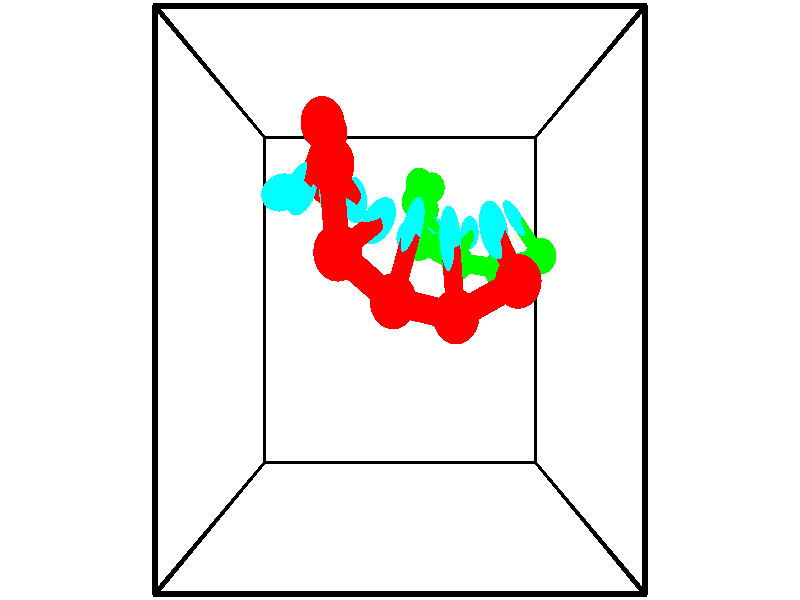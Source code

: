 // switches for output
#declare DRAW_BASES = 1; // possible values are 0, 1; only relevant for DNA ribbons
#declare DRAW_BASES_TYPE = 3; // possible values are 1, 2, 3; only relevant for DNA ribbons
#declare DRAW_FOG = 0; // set to 1 to enable fog

#include "colors.inc"

#include "transforms.inc"
background { rgb <1, 1, 1>}

#default {
   normal{
       ripples 0.25
       frequency 0.20
       turbulence 0.2
       lambda 5
   }
	finish {
		phong 0.1
		phong_size 40.
	}
}

// original window dimensions: 1024x640


// camera settings

camera {
	sky <-0, 1, 0>
	up <-0, 1, 0>
	right 1.6 * <1, 0, 0>
	location <2.5, 2.5, 11.1562>
	look_at <2.5, 2.5, 2.5>
	direction <0, 0, -8.6562>
	angle 67.0682
}


# declare cpy_camera_pos = <2.5, 2.5, 11.1562>;
# if (DRAW_FOG = 1)
fog {
	fog_type 2
	up vnormalize(cpy_camera_pos)
	color rgbt<1,1,1,0.3>
	distance 1e-5
	fog_alt 3e-3
	fog_offset 4
}
# end


// LIGHTS

# declare lum = 6;
global_settings {
	ambient_light rgb lum * <0.05, 0.05, 0.05>
	max_trace_level 15
}# declare cpy_direct_light_amount = 0.25;
light_source
{	1000 * <-1, -1, 1>,
	rgb lum * cpy_direct_light_amount
	parallel
}

light_source
{	1000 * <1, 1, -1>,
	rgb lum * cpy_direct_light_amount
	parallel
}

// strand 0

// nucleotide -1

// particle -1
sphere {
	<1.496580, 3.840612, 2.908054> 0.250000
	pigment { color rgbt <1,0,0,0> }
	no_shadow
}
cylinder {
	<1.197144, 3.737762, 3.152512>,  <1.017482, 3.676053, 3.299186>, 0.100000
	pigment { color rgbt <1,0,0,0> }
	no_shadow
}
cylinder {
	<1.197144, 3.737762, 3.152512>,  <1.496580, 3.840612, 2.908054>, 0.100000
	pigment { color rgbt <1,0,0,0> }
	no_shadow
}

// particle -1
sphere {
	<1.197144, 3.737762, 3.152512> 0.100000
	pigment { color rgbt <1,0,0,0> }
	no_shadow
}
sphere {
	0, 1
	scale<0.080000,0.200000,0.300000>
	matrix <0.656614, -0.159556, 0.737157,
		-0.092029, 0.953115, 0.288273,
		-0.748591, -0.257124, 0.611145,
		0.972566, 3.660625, 3.335855>
	pigment { color rgbt <0,1,1,0> }
	no_shadow
}
cylinder {
	<1.584464, 4.261129, 3.541779>,  <1.496580, 3.840612, 2.908054>, 0.130000
	pigment { color rgbt <1,0,0,0> }
	no_shadow
}

// nucleotide -1

// particle -1
sphere {
	<1.584464, 4.261129, 3.541779> 0.250000
	pigment { color rgbt <1,0,0,0> }
	no_shadow
}
cylinder {
	<1.414780, 3.910370, 3.632195>,  <1.312969, 3.699914, 3.686444>, 0.100000
	pigment { color rgbt <1,0,0,0> }
	no_shadow
}
cylinder {
	<1.414780, 3.910370, 3.632195>,  <1.584464, 4.261129, 3.541779>, 0.100000
	pigment { color rgbt <1,0,0,0> }
	no_shadow
}

// particle -1
sphere {
	<1.414780, 3.910370, 3.632195> 0.100000
	pigment { color rgbt <1,0,0,0> }
	no_shadow
}
sphere {
	0, 1
	scale<0.080000,0.200000,0.300000>
	matrix <0.709074, -0.166394, 0.685221,
		-0.563257, 0.450957, 0.692372,
		-0.424212, -0.876898, 0.226039,
		1.287516, 3.647300, 3.700006>
	pigment { color rgbt <0,1,1,0> }
	no_shadow
}
cylinder {
	<1.618030, 4.180533, 4.262993>,  <1.584464, 4.261129, 3.541779>, 0.130000
	pigment { color rgbt <1,0,0,0> }
	no_shadow
}

// nucleotide -1

// particle -1
sphere {
	<1.618030, 4.180533, 4.262993> 0.250000
	pigment { color rgbt <1,0,0,0> }
	no_shadow
}
cylinder {
	<1.638000, 3.840363, 4.053505>,  <1.649983, 3.636260, 3.927812>, 0.100000
	pigment { color rgbt <1,0,0,0> }
	no_shadow
}
cylinder {
	<1.638000, 3.840363, 4.053505>,  <1.618030, 4.180533, 4.262993>, 0.100000
	pigment { color rgbt <1,0,0,0> }
	no_shadow
}

// particle -1
sphere {
	<1.638000, 3.840363, 4.053505> 0.100000
	pigment { color rgbt <1,0,0,0> }
	no_shadow
}
sphere {
	0, 1
	scale<0.080000,0.200000,0.300000>
	matrix <0.920304, -0.164541, 0.354919,
		-0.388006, -0.499702, 0.774435,
		0.049927, -0.850426, -0.523721,
		1.652979, 3.585235, 3.896389>
	pigment { color rgbt <0,1,1,0> }
	no_shadow
}
cylinder {
	<1.768995, 3.695456, 4.796684>,  <1.618030, 4.180533, 4.262993>, 0.130000
	pigment { color rgbt <1,0,0,0> }
	no_shadow
}

// nucleotide -1

// particle -1
sphere {
	<1.768995, 3.695456, 4.796684> 0.250000
	pigment { color rgbt <1,0,0,0> }
	no_shadow
}
cylinder {
	<1.887367, 3.562302, 4.438553>,  <1.958391, 3.482409, 4.223674>, 0.100000
	pigment { color rgbt <1,0,0,0> }
	no_shadow
}
cylinder {
	<1.887367, 3.562302, 4.438553>,  <1.768995, 3.695456, 4.796684>, 0.100000
	pigment { color rgbt <1,0,0,0> }
	no_shadow
}

// particle -1
sphere {
	<1.887367, 3.562302, 4.438553> 0.100000
	pigment { color rgbt <1,0,0,0> }
	no_shadow
}
sphere {
	0, 1
	scale<0.080000,0.200000,0.300000>
	matrix <0.895492, -0.229532, 0.381326,
		-0.332445, -0.914605, 0.230171,
		0.295931, -0.332886, -0.895328,
		1.976147, 3.462436, 4.169954>
	pigment { color rgbt <0,1,1,0> }
	no_shadow
}
cylinder {
	<1.853561, 2.909667, 4.897786>,  <1.768995, 3.695456, 4.796684>, 0.130000
	pigment { color rgbt <1,0,0,0> }
	no_shadow
}

// nucleotide -1

// particle -1
sphere {
	<1.853561, 2.909667, 4.897786> 0.250000
	pigment { color rgbt <1,0,0,0> }
	no_shadow
}
cylinder {
	<2.088879, 3.096680, 4.633869>,  <2.230069, 3.208887, 4.475519>, 0.100000
	pigment { color rgbt <1,0,0,0> }
	no_shadow
}
cylinder {
	<2.088879, 3.096680, 4.633869>,  <1.853561, 2.909667, 4.897786>, 0.100000
	pigment { color rgbt <1,0,0,0> }
	no_shadow
}

// particle -1
sphere {
	<2.088879, 3.096680, 4.633869> 0.100000
	pigment { color rgbt <1,0,0,0> }
	no_shadow
}
sphere {
	0, 1
	scale<0.080000,0.200000,0.300000>
	matrix <0.803504, -0.246082, 0.542056,
		0.091066, -0.849033, -0.520433,
		0.588293, 0.467532, -0.659791,
		2.265367, 3.236939, 4.435932>
	pigment { color rgbt <0,1,1,0> }
	no_shadow
}
cylinder {
	<2.426953, 2.488861, 4.694900>,  <1.853561, 2.909667, 4.897786>, 0.130000
	pigment { color rgbt <1,0,0,0> }
	no_shadow
}

// nucleotide -1

// particle -1
sphere {
	<2.426953, 2.488861, 4.694900> 0.250000
	pigment { color rgbt <1,0,0,0> }
	no_shadow
}
cylinder {
	<2.547871, 2.865593, 4.636147>,  <2.620421, 3.091632, 4.600895>, 0.100000
	pigment { color rgbt <1,0,0,0> }
	no_shadow
}
cylinder {
	<2.547871, 2.865593, 4.636147>,  <2.426953, 2.488861, 4.694900>, 0.100000
	pigment { color rgbt <1,0,0,0> }
	no_shadow
}

// particle -1
sphere {
	<2.547871, 2.865593, 4.636147> 0.100000
	pigment { color rgbt <1,0,0,0> }
	no_shadow
}
sphere {
	0, 1
	scale<0.080000,0.200000,0.300000>
	matrix <0.896069, -0.228227, 0.380753,
		0.325082, -0.246716, -0.912937,
		0.302294, 0.941830, -0.146882,
		2.638559, 3.148142, 4.592082>
	pigment { color rgbt <0,1,1,0> }
	no_shadow
}
cylinder {
	<3.106226, 2.350294, 4.618288>,  <2.426953, 2.488861, 4.694900>, 0.130000
	pigment { color rgbt <1,0,0,0> }
	no_shadow
}

// nucleotide -1

// particle -1
sphere {
	<3.106226, 2.350294, 4.618288> 0.250000
	pigment { color rgbt <1,0,0,0> }
	no_shadow
}
cylinder {
	<3.064377, 2.739136, 4.702255>,  <3.039267, 2.972441, 4.752636>, 0.100000
	pigment { color rgbt <1,0,0,0> }
	no_shadow
}
cylinder {
	<3.064377, 2.739136, 4.702255>,  <3.106226, 2.350294, 4.618288>, 0.100000
	pigment { color rgbt <1,0,0,0> }
	no_shadow
}

// particle -1
sphere {
	<3.064377, 2.739136, 4.702255> 0.100000
	pigment { color rgbt <1,0,0,0> }
	no_shadow
}
sphere {
	0, 1
	scale<0.080000,0.200000,0.300000>
	matrix <0.861992, -0.016635, 0.506648,
		0.496007, 0.233956, -0.836207,
		-0.104623, 0.972105, 0.209919,
		3.032990, 3.030767, 4.765231>
	pigment { color rgbt <0,1,1,0> }
	no_shadow
}
cylinder {
	<3.798796, 2.669965, 4.521535>,  <3.106226, 2.350294, 4.618288>, 0.130000
	pigment { color rgbt <1,0,0,0> }
	no_shadow
}

// nucleotide -1

// particle -1
sphere {
	<3.798796, 2.669965, 4.521535> 0.250000
	pigment { color rgbt <1,0,0,0> }
	no_shadow
}
cylinder {
	<3.608612, 2.912338, 4.776653>,  <3.494502, 3.057762, 4.929724>, 0.100000
	pigment { color rgbt <1,0,0,0> }
	no_shadow
}
cylinder {
	<3.608612, 2.912338, 4.776653>,  <3.798796, 2.669965, 4.521535>, 0.100000
	pigment { color rgbt <1,0,0,0> }
	no_shadow
}

// particle -1
sphere {
	<3.608612, 2.912338, 4.776653> 0.100000
	pigment { color rgbt <1,0,0,0> }
	no_shadow
}
sphere {
	0, 1
	scale<0.080000,0.200000,0.300000>
	matrix <0.763477, -0.075991, 0.641349,
		0.437082, 0.791877, -0.426486,
		-0.475460, 0.605934, 0.637795,
		3.465974, 3.094118, 4.967992>
	pigment { color rgbt <0,1,1,0> }
	no_shadow
}
// strand 1

// nucleotide -1

// particle -1
sphere {
	<4.819393, 3.102065, 1.199939> 0.250000
	pigment { color rgbt <0,1,0,0> }
	no_shadow
}
cylinder {
	<4.559416, 3.386871, 1.306229>,  <4.403430, 3.557755, 1.370002>, 0.100000
	pigment { color rgbt <0,1,0,0> }
	no_shadow
}
cylinder {
	<4.559416, 3.386871, 1.306229>,  <4.819393, 3.102065, 1.199939>, 0.100000
	pigment { color rgbt <0,1,0,0> }
	no_shadow
}

// particle -1
sphere {
	<4.559416, 3.386871, 1.306229> 0.100000
	pigment { color rgbt <0,1,0,0> }
	no_shadow
}
sphere {
	0, 1
	scale<0.080000,0.200000,0.300000>
	matrix <-0.711344, -0.446872, -0.542490,
		-0.267516, -0.541608, 0.796929,
		-0.649942, 0.712016, 0.265724,
		4.364433, 3.600476, 1.385946>
	pigment { color rgbt <0,1,1,0> }
	no_shadow
}
cylinder {
	<4.104608, 2.921084, 1.421631>,  <4.819393, 3.102065, 1.199939>, 0.130000
	pigment { color rgbt <0,1,0,0> }
	no_shadow
}

// nucleotide -1

// particle -1
sphere {
	<4.104608, 2.921084, 1.421631> 0.250000
	pigment { color rgbt <0,1,0,0> }
	no_shadow
}
cylinder {
	<4.042278, 3.288559, 1.276451>,  <4.004880, 3.509044, 1.189343>, 0.100000
	pigment { color rgbt <0,1,0,0> }
	no_shadow
}
cylinder {
	<4.042278, 3.288559, 1.276451>,  <4.104608, 2.921084, 1.421631>, 0.100000
	pigment { color rgbt <0,1,0,0> }
	no_shadow
}

// particle -1
sphere {
	<4.042278, 3.288559, 1.276451> 0.100000
	pigment { color rgbt <0,1,0,0> }
	no_shadow
}
sphere {
	0, 1
	scale<0.080000,0.200000,0.300000>
	matrix <-0.742295, -0.351328, -0.570584,
		-0.651703, 0.180505, 0.736683,
		-0.155824, 0.918687, -0.362949,
		3.995531, 3.564165, 1.167566>
	pigment { color rgbt <0,1,1,0> }
	no_shadow
}
cylinder {
	<3.427060, 3.010153, 1.380741>,  <4.104608, 2.921084, 1.421631>, 0.130000
	pigment { color rgbt <0,1,0,0> }
	no_shadow
}

// nucleotide -1

// particle -1
sphere {
	<3.427060, 3.010153, 1.380741> 0.250000
	pigment { color rgbt <0,1,0,0> }
	no_shadow
}
cylinder {
	<3.574400, 3.265305, 1.110207>,  <3.662804, 3.418395, 0.947886>, 0.100000
	pigment { color rgbt <0,1,0,0> }
	no_shadow
}
cylinder {
	<3.574400, 3.265305, 1.110207>,  <3.427060, 3.010153, 1.380741>, 0.100000
	pigment { color rgbt <0,1,0,0> }
	no_shadow
}

// particle -1
sphere {
	<3.574400, 3.265305, 1.110207> 0.100000
	pigment { color rgbt <0,1,0,0> }
	no_shadow
}
sphere {
	0, 1
	scale<0.080000,0.200000,0.300000>
	matrix <-0.730321, -0.251628, -0.635070,
		-0.575283, 0.727870, 0.373169,
		0.368349, 0.637878, -0.676336,
		3.684905, 3.456668, 0.907306>
	pigment { color rgbt <0,1,1,0> }
	no_shadow
}
cylinder {
	<2.820037, 3.293221, 1.087251>,  <3.427060, 3.010153, 1.380741>, 0.130000
	pigment { color rgbt <0,1,0,0> }
	no_shadow
}

// nucleotide -1

// particle -1
sphere {
	<2.820037, 3.293221, 1.087251> 0.250000
	pigment { color rgbt <0,1,0,0> }
	no_shadow
}
cylinder {
	<3.129889, 3.341370, 0.838909>,  <3.315800, 3.370259, 0.689904>, 0.100000
	pigment { color rgbt <0,1,0,0> }
	no_shadow
}
cylinder {
	<3.129889, 3.341370, 0.838909>,  <2.820037, 3.293221, 1.087251>, 0.100000
	pigment { color rgbt <0,1,0,0> }
	no_shadow
}

// particle -1
sphere {
	<3.129889, 3.341370, 0.838909> 0.100000
	pigment { color rgbt <0,1,0,0> }
	no_shadow
}
sphere {
	0, 1
	scale<0.080000,0.200000,0.300000>
	matrix <-0.625464, 0.000664, -0.780253,
		-0.093508, 0.992729, 0.075803,
		0.774630, 0.120371, -0.620854,
		3.362278, 3.377481, 0.652653>
	pigment { color rgbt <0,1,1,0> }
	no_shadow
}
cylinder {
	<2.783535, 3.926667, 0.645734>,  <2.820037, 3.293221, 1.087251>, 0.130000
	pigment { color rgbt <0,1,0,0> }
	no_shadow
}

// nucleotide -1

// particle -1
sphere {
	<2.783535, 3.926667, 0.645734> 0.250000
	pigment { color rgbt <0,1,0,0> }
	no_shadow
}
cylinder {
	<3.011492, 3.681381, 0.426941>,  <3.148266, 3.534209, 0.295665>, 0.100000
	pigment { color rgbt <0,1,0,0> }
	no_shadow
}
cylinder {
	<3.011492, 3.681381, 0.426941>,  <2.783535, 3.926667, 0.645734>, 0.100000
	pigment { color rgbt <0,1,0,0> }
	no_shadow
}

// particle -1
sphere {
	<3.011492, 3.681381, 0.426941> 0.100000
	pigment { color rgbt <0,1,0,0> }
	no_shadow
}
sphere {
	0, 1
	scale<0.080000,0.200000,0.300000>
	matrix <-0.661815, 0.052026, -0.747859,
		0.487056, 0.788201, -0.376186,
		0.569892, -0.613215, -0.546983,
		3.182459, 3.497417, 0.262846>
	pigment { color rgbt <0,1,1,0> }
	no_shadow
}
cylinder {
	<2.856060, 4.277369, 0.028790>,  <2.783535, 3.926667, 0.645734>, 0.130000
	pigment { color rgbt <0,1,0,0> }
	no_shadow
}

// nucleotide -1

// particle -1
sphere {
	<2.856060, 4.277369, 0.028790> 0.250000
	pigment { color rgbt <0,1,0,0> }
	no_shadow
}
cylinder {
	<2.960049, 3.904465, -0.071854>,  <3.022442, 3.680722, -0.132240>, 0.100000
	pigment { color rgbt <0,1,0,0> }
	no_shadow
}
cylinder {
	<2.960049, 3.904465, -0.071854>,  <2.856060, 4.277369, 0.028790>, 0.100000
	pigment { color rgbt <0,1,0,0> }
	no_shadow
}

// particle -1
sphere {
	<2.960049, 3.904465, -0.071854> 0.100000
	pigment { color rgbt <0,1,0,0> }
	no_shadow
}
sphere {
	0, 1
	scale<0.080000,0.200000,0.300000>
	matrix <-0.595918, 0.050132, -0.801479,
		0.759800, 0.358301, -0.542517,
		0.259973, -0.932259, -0.251608,
		3.038041, 3.624787, -0.147336>
	pigment { color rgbt <0,1,1,0> }
	no_shadow
}
cylinder {
	<3.122108, 4.323821, -0.639790>,  <2.856060, 4.277369, 0.028790>, 0.130000
	pigment { color rgbt <0,1,0,0> }
	no_shadow
}

// nucleotide -1

// particle -1
sphere {
	<3.122108, 4.323821, -0.639790> 0.250000
	pigment { color rgbt <0,1,0,0> }
	no_shadow
}
cylinder {
	<2.959246, 3.964661, -0.572857>,  <2.861528, 3.749165, -0.532697>, 0.100000
	pigment { color rgbt <0,1,0,0> }
	no_shadow
}
cylinder {
	<2.959246, 3.964661, -0.572857>,  <3.122108, 4.323821, -0.639790>, 0.100000
	pigment { color rgbt <0,1,0,0> }
	no_shadow
}

// particle -1
sphere {
	<2.959246, 3.964661, -0.572857> 0.100000
	pigment { color rgbt <0,1,0,0> }
	no_shadow
}
sphere {
	0, 1
	scale<0.080000,0.200000,0.300000>
	matrix <-0.662495, 0.164212, -0.730845,
		0.628748, -0.408424, -0.661714,
		-0.407156, -0.897900, 0.167331,
		2.837099, 3.695291, -0.522657>
	pigment { color rgbt <0,1,1,0> }
	no_shadow
}
cylinder {
	<3.048588, 4.050155, -1.330276>,  <3.122108, 4.323821, -0.639790>, 0.130000
	pigment { color rgbt <0,1,0,0> }
	no_shadow
}

// nucleotide -1

// particle -1
sphere {
	<3.048588, 4.050155, -1.330276> 0.250000
	pigment { color rgbt <0,1,0,0> }
	no_shadow
}
cylinder {
	<2.809433, 3.805862, -1.122608>,  <2.665940, 3.659287, -0.998007>, 0.100000
	pigment { color rgbt <0,1,0,0> }
	no_shadow
}
cylinder {
	<2.809433, 3.805862, -1.122608>,  <3.048588, 4.050155, -1.330276>, 0.100000
	pigment { color rgbt <0,1,0,0> }
	no_shadow
}

// particle -1
sphere {
	<2.809433, 3.805862, -1.122608> 0.100000
	pigment { color rgbt <0,1,0,0> }
	no_shadow
}
sphere {
	0, 1
	scale<0.080000,0.200000,0.300000>
	matrix <-0.727096, 0.140558, -0.671993,
		0.337435, -0.779262, -0.528099,
		-0.597887, -0.610732, 0.519169,
		2.630067, 3.622643, -0.966857>
	pigment { color rgbt <0,1,1,0> }
	no_shadow
}
// box output
cylinder {
	<0.000000, 0.000000, 0.000000>,  <5.000000, 0.000000, 0.000000>, 0.025000
	pigment { color rgbt <0,0,0,0> }
	no_shadow
}
cylinder {
	<0.000000, 0.000000, 0.000000>,  <0.000000, 5.000000, 0.000000>, 0.025000
	pigment { color rgbt <0,0,0,0> }
	no_shadow
}
cylinder {
	<0.000000, 0.000000, 0.000000>,  <0.000000, 0.000000, 5.000000>, 0.025000
	pigment { color rgbt <0,0,0,0> }
	no_shadow
}
cylinder {
	<5.000000, 5.000000, 5.000000>,  <0.000000, 5.000000, 5.000000>, 0.025000
	pigment { color rgbt <0,0,0,0> }
	no_shadow
}
cylinder {
	<5.000000, 5.000000, 5.000000>,  <5.000000, 0.000000, 5.000000>, 0.025000
	pigment { color rgbt <0,0,0,0> }
	no_shadow
}
cylinder {
	<5.000000, 5.000000, 5.000000>,  <5.000000, 5.000000, 0.000000>, 0.025000
	pigment { color rgbt <0,0,0,0> }
	no_shadow
}
cylinder {
	<0.000000, 0.000000, 5.000000>,  <0.000000, 5.000000, 5.000000>, 0.025000
	pigment { color rgbt <0,0,0,0> }
	no_shadow
}
cylinder {
	<0.000000, 0.000000, 5.000000>,  <5.000000, 0.000000, 5.000000>, 0.025000
	pigment { color rgbt <0,0,0,0> }
	no_shadow
}
cylinder {
	<5.000000, 5.000000, 0.000000>,  <0.000000, 5.000000, 0.000000>, 0.025000
	pigment { color rgbt <0,0,0,0> }
	no_shadow
}
cylinder {
	<5.000000, 5.000000, 0.000000>,  <5.000000, 0.000000, 0.000000>, 0.025000
	pigment { color rgbt <0,0,0,0> }
	no_shadow
}
cylinder {
	<5.000000, 0.000000, 5.000000>,  <5.000000, 0.000000, 0.000000>, 0.025000
	pigment { color rgbt <0,0,0,0> }
	no_shadow
}
cylinder {
	<0.000000, 5.000000, 0.000000>,  <0.000000, 5.000000, 5.000000>, 0.025000
	pigment { color rgbt <0,0,0,0> }
	no_shadow
}
// end of box output
